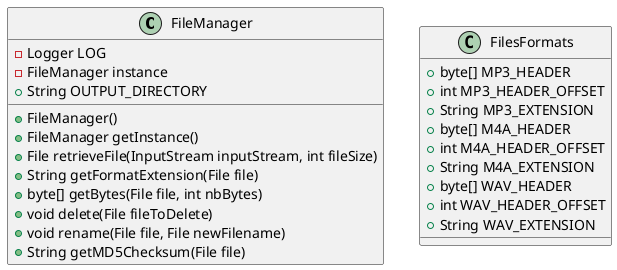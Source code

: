 @startuml


class FileManager{
- Logger LOG
- FileManager instance
+ String OUTPUT_DIRECTORY

+FileManager()
+FileManager getInstance()
+File retrieveFile(InputStream inputStream, int fileSize)
+String getFormatExtension(File file)
+byte[] getBytes(File file, int nbBytes)
+void delete(File fileToDelete)
+void rename(File file, File newFilename)
+String getMD5Checksum(File file)
}

class FilesFormats{

+byte[] MP3_HEADER
+int MP3_HEADER_OFFSET
+String MP3_EXTENSION
+byte[] M4A_HEADER
+int M4A_HEADER_OFFSET
+String M4A_EXTENSION
+ byte[] WAV_HEADER
+int WAV_HEADER_OFFSET
+String WAV_EXTENSION

}




@enduml
